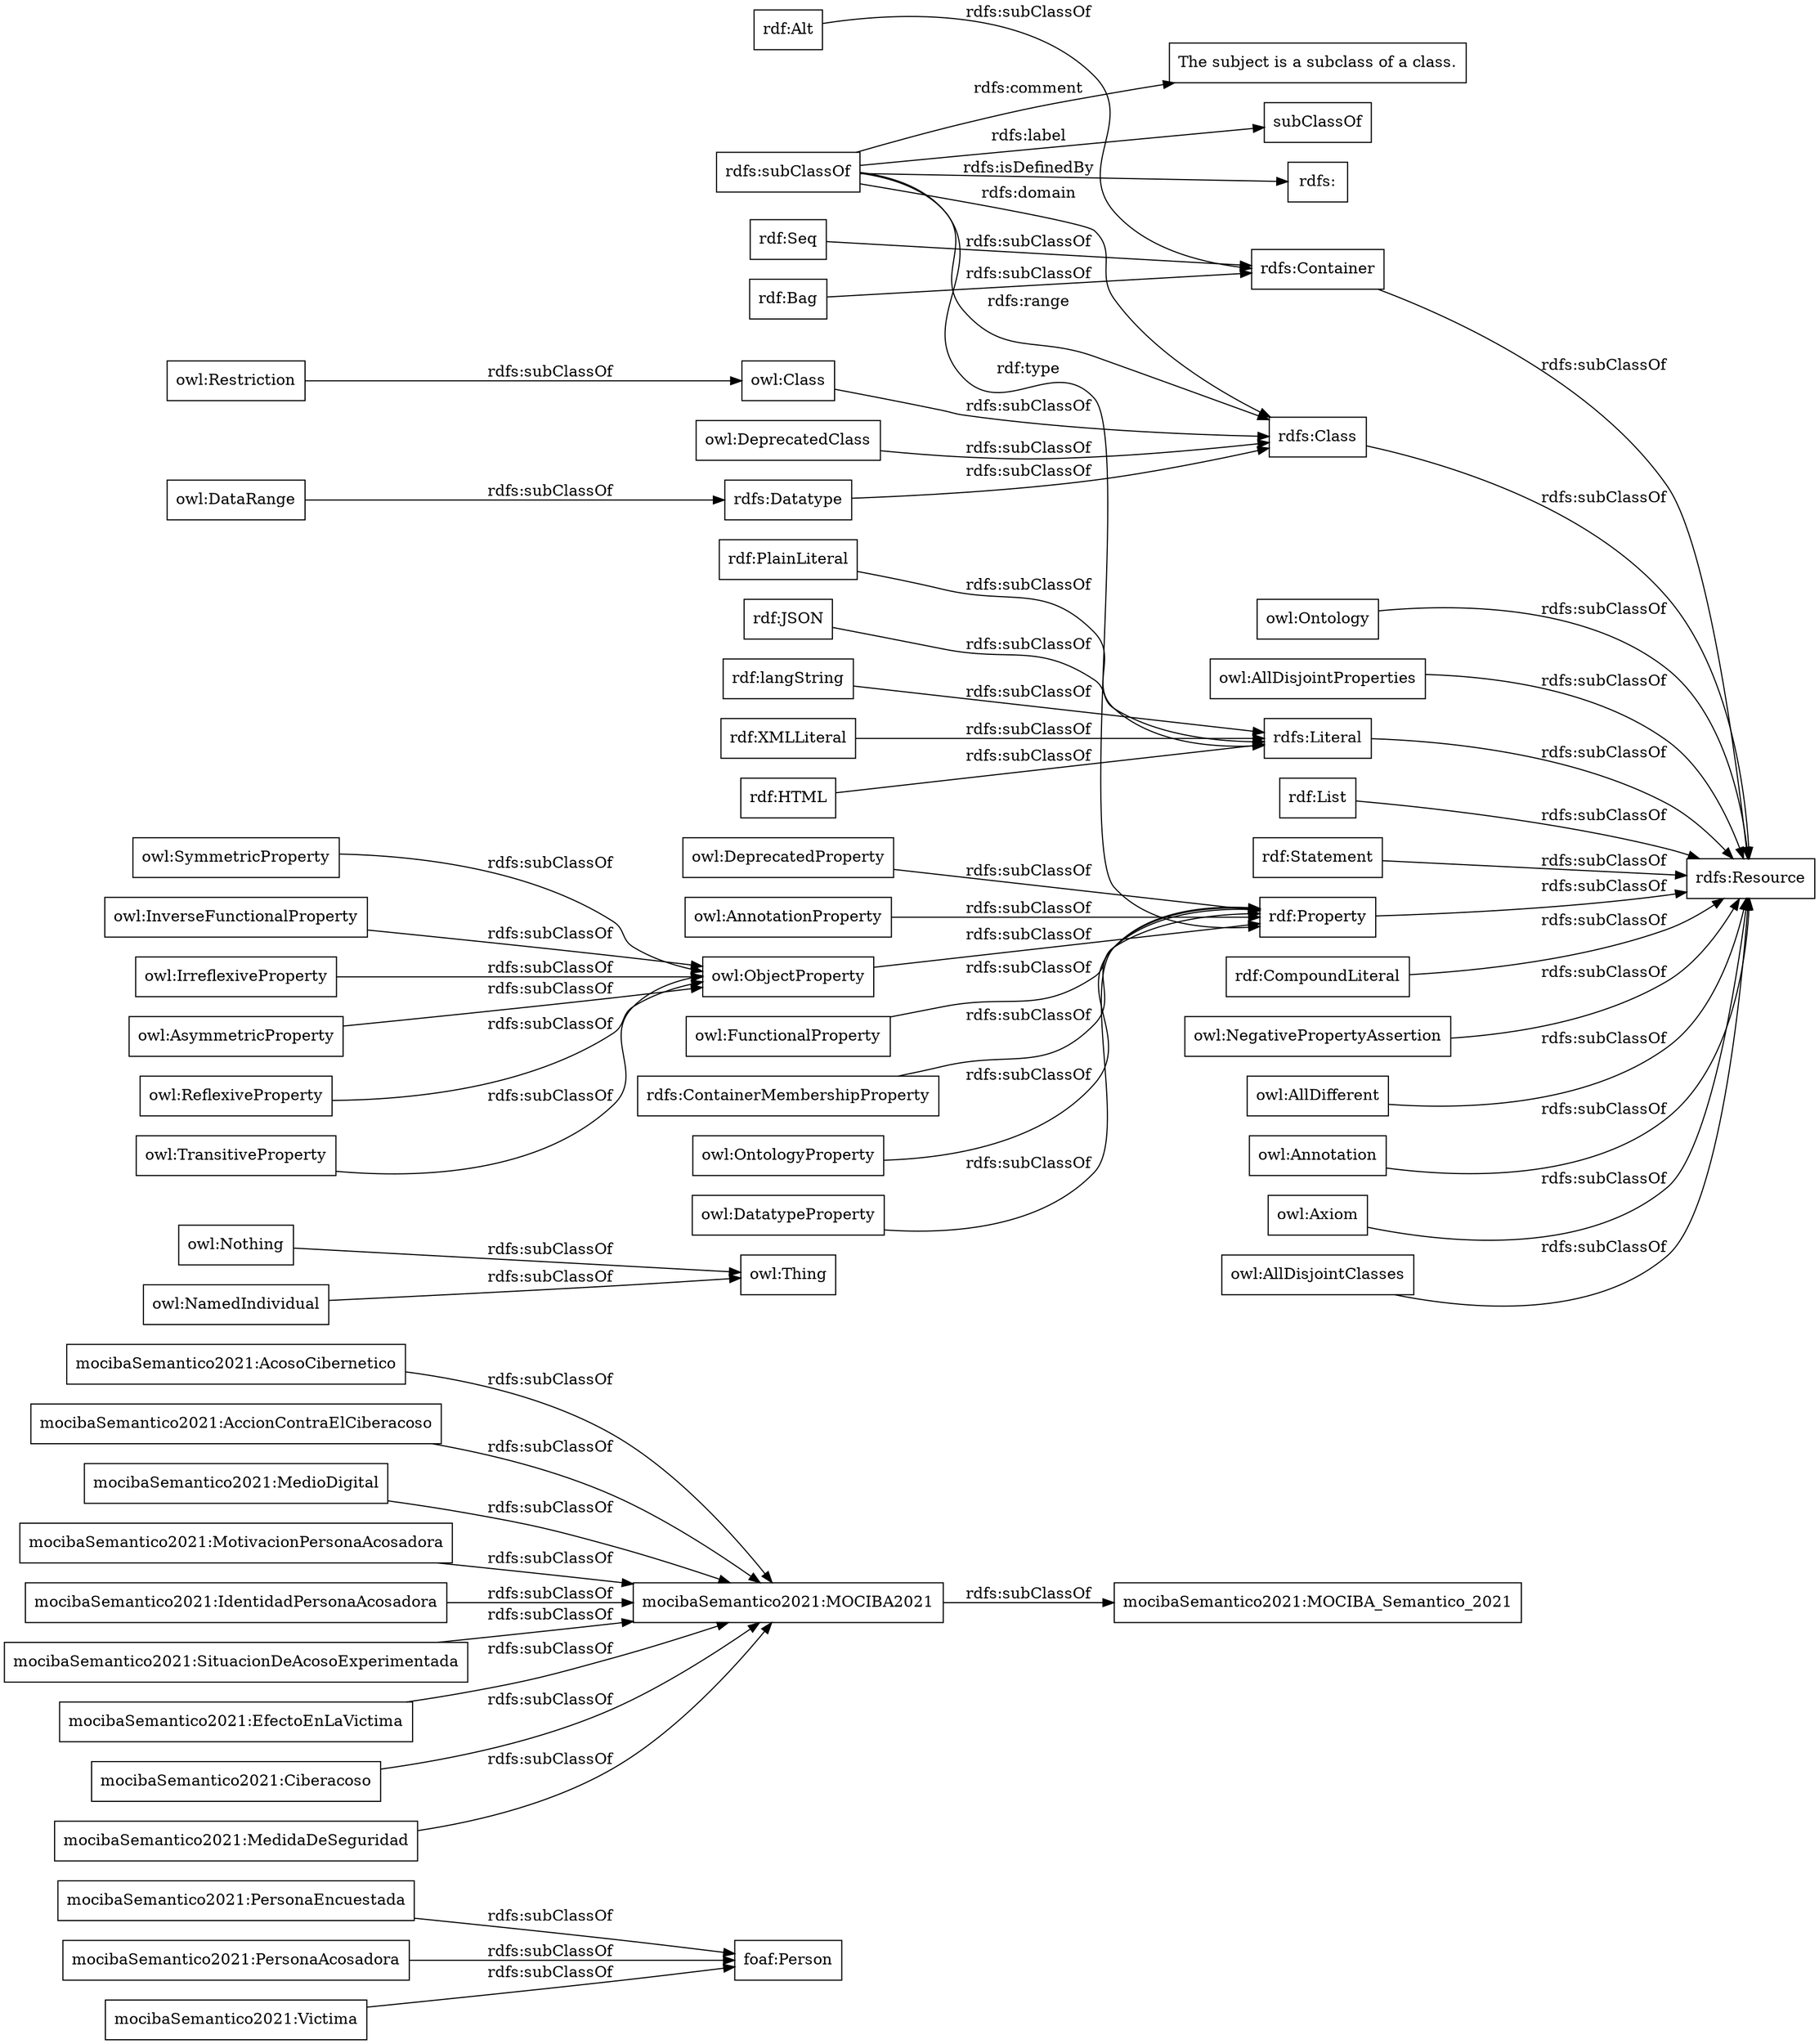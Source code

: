 digraph ar2dtool_diagram { 
rankdir=LR;
size="1000"
node [shape = rectangle, color="black"]; "mocibaSemantico2021:PersonaEncuestada" "mocibaSemantico2021:AcosoCibernetico" "mocibaSemantico2021:AccionContraElCiberacoso" "mocibaSemantico2021:MOCIBA_Semantico_2021" "mocibaSemantico2021:MedioDigital" "mocibaSemantico2021:PersonaAcosadora" "mocibaSemantico2021:MotivacionPersonaAcosadora" "mocibaSemantico2021:Victima" "foaf:Person" "mocibaSemantico2021:IdentidadPersonaAcosadora" "mocibaSemantico2021:SituacionDeAcosoExperimentada" "mocibaSemantico2021:EfectoEnLaVictima" "mocibaSemantico2021:MOCIBA2021" "mocibaSemantico2021:Ciberacoso" "mocibaSemantico2021:MedidaDeSeguridad" "owl:Thing" "owl:Nothing" ; /*classes style*/
node [shape = rectangle, color="black"]; "The subject is a subclass of a class." "subClassOf" ; /*literals style*/
node [shape = null, color="null"]; "rdfs:subClassOf" ; /*object properties style*/
	"owl:DatatypeProperty" -> "rdf:Property" [ label = "rdfs:subClassOf" ];
	"owl:DeprecatedProperty" -> "rdf:Property" [ label = "rdfs:subClassOf" ];
	"owl:AnnotationProperty" -> "rdf:Property" [ label = "rdfs:subClassOf" ];
	"owl:ObjectProperty" -> "rdf:Property" [ label = "rdfs:subClassOf" ];
	"mocibaSemantico2021:PersonaEncuestada" -> "foaf:Person" [ label = "rdfs:subClassOf" ];
	"owl:Ontology" -> "rdfs:Resource" [ label = "rdfs:subClassOf" ];
	"owl:AllDisjointProperties" -> "rdfs:Resource" [ label = "rdfs:subClassOf" ];
	"rdf:Alt" -> "rdfs:Container" [ label = "rdfs:subClassOf" ];
	"owl:Class" -> "rdfs:Class" [ label = "rdfs:subClassOf" ];
	"rdf:List" -> "rdfs:Resource" [ label = "rdfs:subClassOf" ];
	"owl:DeprecatedClass" -> "rdfs:Class" [ label = "rdfs:subClassOf" ];
	"rdf:Statement" -> "rdfs:Resource" [ label = "rdfs:subClassOf" ];
	"rdf:langString" -> "rdfs:Literal" [ label = "rdfs:subClassOf" ];
	"rdf:Seq" -> "rdfs:Container" [ label = "rdfs:subClassOf" ];
	"owl:FunctionalProperty" -> "rdf:Property" [ label = "rdfs:subClassOf" ];
	"owl:SymmetricProperty" -> "owl:ObjectProperty" [ label = "rdfs:subClassOf" ];
	"owl:NamedIndividual" -> "owl:Thing" [ label = "rdfs:subClassOf" ];
	"rdfs:ContainerMembershipProperty" -> "rdf:Property" [ label = "rdfs:subClassOf" ];
	"rdf:Property" -> "rdfs:Resource" [ label = "rdfs:subClassOf" ];
	"mocibaSemantico2021:SituacionDeAcosoExperimentada" -> "mocibaSemantico2021:MOCIBA2021" [ label = "rdfs:subClassOf" ];
	"rdf:XMLLiteral" -> "rdfs:Literal" [ label = "rdfs:subClassOf" ];
	"rdf:CompoundLiteral" -> "rdfs:Resource" [ label = "rdfs:subClassOf" ];
	"owl:DataRange" -> "rdfs:Datatype" [ label = "rdfs:subClassOf" ];
	"owl:Nothing" -> "owl:Thing" [ label = "rdfs:subClassOf" ];
	"owl:InverseFunctionalProperty" -> "owl:ObjectProperty" [ label = "rdfs:subClassOf" ];
	"rdfs:Container" -> "rdfs:Resource" [ label = "rdfs:subClassOf" ];
	"rdf:HTML" -> "rdfs:Literal" [ label = "rdfs:subClassOf" ];
	"mocibaSemantico2021:MotivacionPersonaAcosadora" -> "mocibaSemantico2021:MOCIBA2021" [ label = "rdfs:subClassOf" ];
	"owl:NegativePropertyAssertion" -> "rdfs:Resource" [ label = "rdfs:subClassOf" ];
	"owl:AllDifferent" -> "rdfs:Resource" [ label = "rdfs:subClassOf" ];
	"owl:IrreflexiveProperty" -> "owl:ObjectProperty" [ label = "rdfs:subClassOf" ];
	"rdf:Bag" -> "rdfs:Container" [ label = "rdfs:subClassOf" ];
	"owl:AsymmetricProperty" -> "owl:ObjectProperty" [ label = "rdfs:subClassOf" ];
	"owl:Annotation" -> "rdfs:Resource" [ label = "rdfs:subClassOf" ];
	"owl:Axiom" -> "rdfs:Resource" [ label = "rdfs:subClassOf" ];
	"owl:OntologyProperty" -> "rdf:Property" [ label = "rdfs:subClassOf" ];
	"owl:ReflexiveProperty" -> "owl:ObjectProperty" [ label = "rdfs:subClassOf" ];
	"owl:AllDisjointClasses" -> "rdfs:Resource" [ label = "rdfs:subClassOf" ];
	"mocibaSemantico2021:PersonaAcosadora" -> "foaf:Person" [ label = "rdfs:subClassOf" ];
	"rdfs:subClassOf" -> "rdfs:Class" [ label = "rdfs:domain" ];
	"rdfs:subClassOf" -> "rdfs:Class" [ label = "rdfs:range" ];
	"rdfs:subClassOf" -> "The subject is a subclass of a class." [ label = "rdfs:comment" ];
	"rdfs:subClassOf" -> "subClassOf" [ label = "rdfs:label" ];
	"rdfs:subClassOf" -> "rdfs:" [ label = "rdfs:isDefinedBy" ];
	"rdfs:subClassOf" -> "rdf:Property" [ label = "rdf:type" ];
	"mocibaSemantico2021:Victima" -> "foaf:Person" [ label = "rdfs:subClassOf" ];
	"mocibaSemantico2021:MedioDigital" -> "mocibaSemantico2021:MOCIBA2021" [ label = "rdfs:subClassOf" ];
	"owl:TransitiveProperty" -> "owl:ObjectProperty" [ label = "rdfs:subClassOf" ];
	"mocibaSemantico2021:IdentidadPersonaAcosadora" -> "mocibaSemantico2021:MOCIBA2021" [ label = "rdfs:subClassOf" ];
	"rdfs:Class" -> "rdfs:Resource" [ label = "rdfs:subClassOf" ];
	"rdfs:Datatype" -> "rdfs:Class" [ label = "rdfs:subClassOf" ];
	"mocibaSemantico2021:MedidaDeSeguridad" -> "mocibaSemantico2021:MOCIBA2021" [ label = "rdfs:subClassOf" ];
	"rdf:PlainLiteral" -> "rdfs:Literal" [ label = "rdfs:subClassOf" ];
	"mocibaSemantico2021:Ciberacoso" -> "mocibaSemantico2021:MOCIBA2021" [ label = "rdfs:subClassOf" ];
	"mocibaSemantico2021:AcosoCibernetico" -> "mocibaSemantico2021:MOCIBA2021" [ label = "rdfs:subClassOf" ];
	"mocibaSemantico2021:EfectoEnLaVictima" -> "mocibaSemantico2021:MOCIBA2021" [ label = "rdfs:subClassOf" ];
	"rdfs:Literal" -> "rdfs:Resource" [ label = "rdfs:subClassOf" ];
	"mocibaSemantico2021:MOCIBA2021" -> "mocibaSemantico2021:MOCIBA_Semantico_2021" [ label = "rdfs:subClassOf" ];
	"mocibaSemantico2021:AccionContraElCiberacoso" -> "mocibaSemantico2021:MOCIBA2021" [ label = "rdfs:subClassOf" ];
	"owl:Restriction" -> "owl:Class" [ label = "rdfs:subClassOf" ];
	"rdf:JSON" -> "rdfs:Literal" [ label = "rdfs:subClassOf" ];

}
